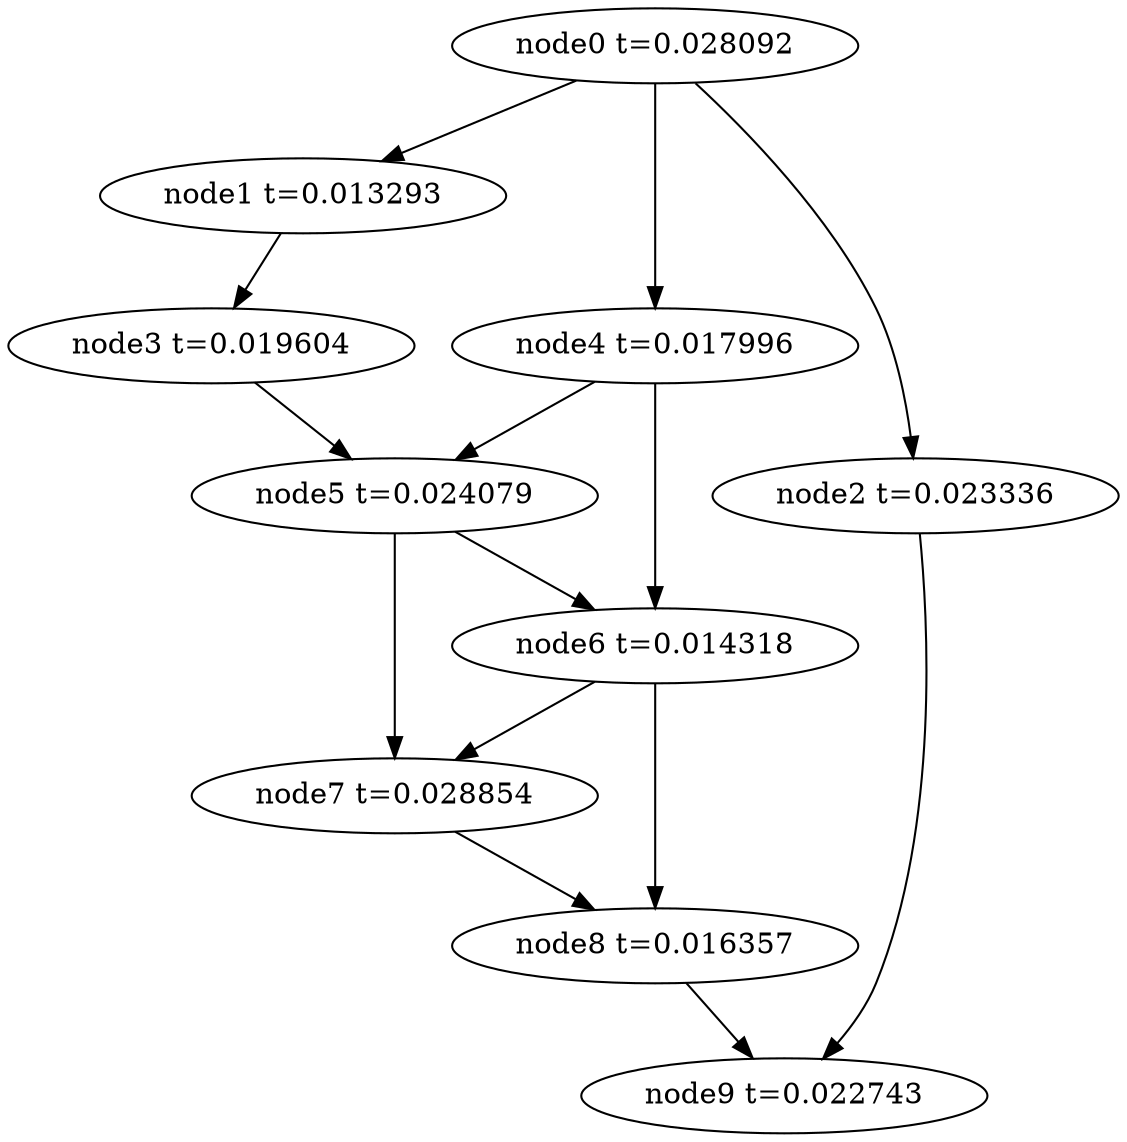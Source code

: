 digraph g{
	node9[label="node9 t=0.022743"]
	node8 -> node9
	node8[label="node8 t=0.016357"];
	node7 -> node8
	node7[label="node7 t=0.028854"];
	node6 -> node8
	node6 -> node7
	node6[label="node6 t=0.014318"];
	node5 -> node7
	node5 -> node6
	node5[label="node5 t=0.024079"];
	node4 -> node6
	node4 -> node5
	node4[label="node4 t=0.017996"];
	node3 -> node5
	node3[label="node3 t=0.019604"];
	node2 -> node9
	node2[label="node2 t=0.023336"];
	node1 -> node3
	node1[label="node1 t=0.013293"];
	node0 -> node4
	node0 -> node2
	node0 -> node1
	node0[label="node0 t=0.028092"];
}
